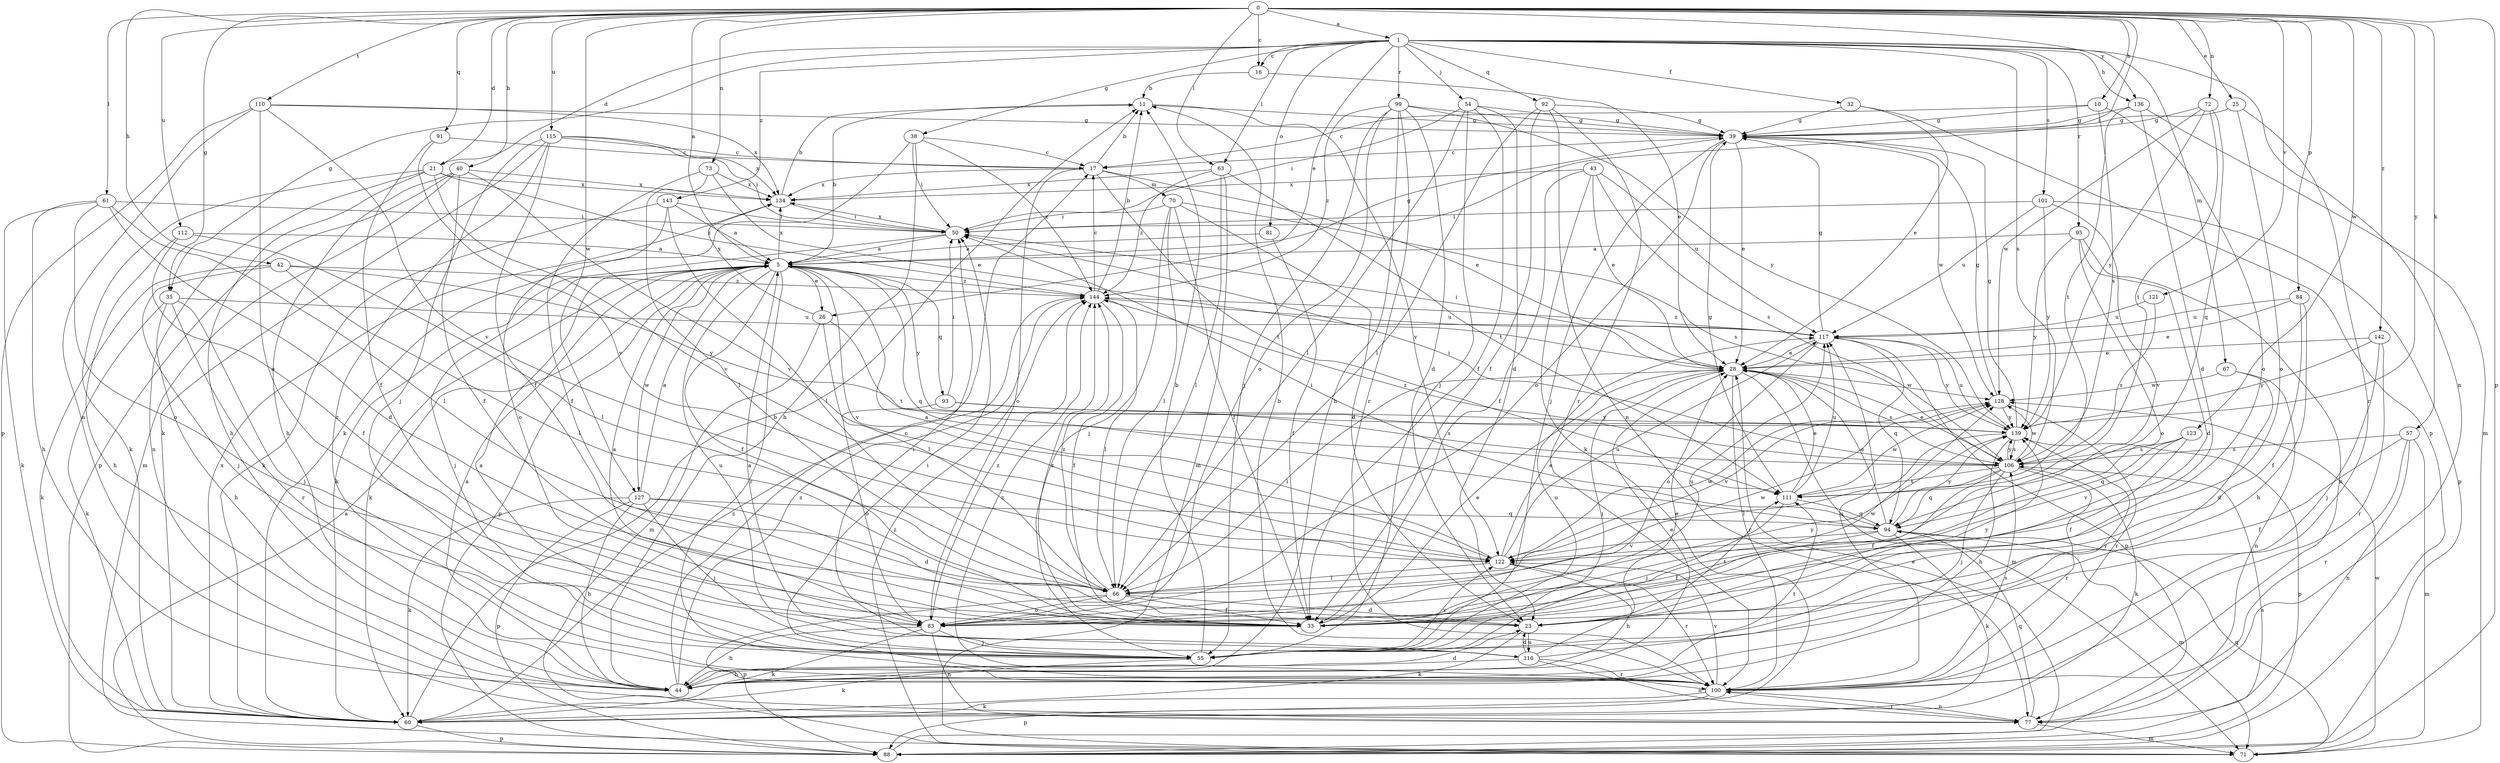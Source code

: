 strict digraph  {
0;
1;
5;
10;
11;
16;
17;
21;
23;
25;
26;
28;
32;
33;
35;
38;
39;
40;
42;
43;
44;
50;
54;
55;
57;
60;
61;
63;
66;
67;
70;
71;
72;
73;
77;
81;
83;
84;
88;
91;
92;
93;
94;
95;
99;
100;
101;
106;
110;
111;
112;
115;
116;
117;
121;
122;
123;
127;
128;
134;
136;
139;
142;
143;
144;
0 -> 1  [label=a];
0 -> 5  [label=a];
0 -> 10  [label=b];
0 -> 16  [label=c];
0 -> 21  [label=d];
0 -> 25  [label=e];
0 -> 35  [label=g];
0 -> 40  [label=h];
0 -> 42  [label=h];
0 -> 50  [label=i];
0 -> 57  [label=k];
0 -> 61  [label=l];
0 -> 63  [label=l];
0 -> 72  [label=n];
0 -> 73  [label=n];
0 -> 84  [label=p];
0 -> 88  [label=p];
0 -> 91  [label=q];
0 -> 110  [label=t];
0 -> 112  [label=u];
0 -> 115  [label=u];
0 -> 121  [label=v];
0 -> 123  [label=w];
0 -> 127  [label=w];
0 -> 136  [label=y];
0 -> 139  [label=y];
0 -> 142  [label=z];
1 -> 16  [label=c];
1 -> 21  [label=d];
1 -> 26  [label=e];
1 -> 32  [label=f];
1 -> 35  [label=g];
1 -> 38  [label=g];
1 -> 54  [label=j];
1 -> 63  [label=l];
1 -> 67  [label=m];
1 -> 77  [label=n];
1 -> 81  [label=o];
1 -> 92  [label=q];
1 -> 95  [label=r];
1 -> 99  [label=r];
1 -> 101  [label=s];
1 -> 106  [label=s];
1 -> 143  [label=z];
1 -> 136  [label=h];
5 -> 11  [label=b];
5 -> 26  [label=e];
5 -> 33  [label=f];
5 -> 39  [label=g];
5 -> 55  [label=j];
5 -> 60  [label=k];
5 -> 88  [label=p];
5 -> 93  [label=q];
5 -> 94  [label=q];
5 -> 100  [label=r];
5 -> 116  [label=u];
5 -> 122  [label=v];
5 -> 127  [label=w];
5 -> 134  [label=x];
5 -> 139  [label=y];
5 -> 144  [label=z];
10 -> 17  [label=c];
10 -> 39  [label=g];
10 -> 83  [label=o];
10 -> 106  [label=s];
11 -> 39  [label=g];
11 -> 122  [label=v];
16 -> 11  [label=b];
16 -> 28  [label=e];
17 -> 11  [label=b];
17 -> 28  [label=e];
17 -> 70  [label=m];
17 -> 83  [label=o];
17 -> 111  [label=t];
17 -> 134  [label=x];
21 -> 44  [label=h];
21 -> 60  [label=k];
21 -> 77  [label=n];
21 -> 122  [label=v];
21 -> 134  [label=x];
21 -> 144  [label=z];
23 -> 60  [label=k];
23 -> 111  [label=t];
23 -> 116  [label=u];
23 -> 139  [label=y];
25 -> 39  [label=g];
25 -> 83  [label=o];
25 -> 100  [label=r];
26 -> 66  [label=l];
26 -> 71  [label=m];
26 -> 111  [label=t];
26 -> 134  [label=x];
28 -> 50  [label=i];
28 -> 55  [label=j];
28 -> 66  [label=l];
28 -> 71  [label=m];
28 -> 100  [label=r];
28 -> 106  [label=s];
28 -> 128  [label=w];
32 -> 28  [label=e];
32 -> 39  [label=g];
32 -> 88  [label=p];
33 -> 28  [label=e];
33 -> 117  [label=u];
33 -> 128  [label=w];
33 -> 144  [label=z];
35 -> 44  [label=h];
35 -> 55  [label=j];
35 -> 60  [label=k];
35 -> 100  [label=r];
35 -> 117  [label=u];
38 -> 17  [label=c];
38 -> 44  [label=h];
38 -> 50  [label=i];
38 -> 60  [label=k];
38 -> 144  [label=z];
39 -> 17  [label=c];
39 -> 28  [label=e];
39 -> 55  [label=j];
39 -> 83  [label=o];
39 -> 128  [label=w];
40 -> 33  [label=f];
40 -> 44  [label=h];
40 -> 71  [label=m];
40 -> 88  [label=p];
40 -> 122  [label=v];
40 -> 134  [label=x];
42 -> 55  [label=j];
42 -> 60  [label=k];
42 -> 66  [label=l];
42 -> 139  [label=y];
42 -> 144  [label=z];
43 -> 28  [label=e];
43 -> 33  [label=f];
43 -> 60  [label=k];
43 -> 106  [label=s];
43 -> 117  [label=u];
43 -> 134  [label=x];
44 -> 5  [label=a];
44 -> 17  [label=c];
44 -> 23  [label=d];
44 -> 28  [label=e];
44 -> 111  [label=t];
44 -> 144  [label=z];
50 -> 5  [label=a];
50 -> 60  [label=k];
50 -> 134  [label=x];
54 -> 23  [label=d];
54 -> 33  [label=f];
54 -> 39  [label=g];
54 -> 50  [label=i];
54 -> 55  [label=j];
54 -> 66  [label=l];
55 -> 5  [label=a];
55 -> 11  [label=b];
55 -> 60  [label=k];
55 -> 117  [label=u];
55 -> 122  [label=v];
57 -> 33  [label=f];
57 -> 71  [label=m];
57 -> 77  [label=n];
57 -> 100  [label=r];
57 -> 106  [label=s];
60 -> 11  [label=b];
60 -> 88  [label=p];
60 -> 134  [label=x];
60 -> 144  [label=z];
61 -> 23  [label=d];
61 -> 44  [label=h];
61 -> 50  [label=i];
61 -> 60  [label=k];
61 -> 66  [label=l];
61 -> 83  [label=o];
63 -> 66  [label=l];
63 -> 71  [label=m];
63 -> 111  [label=t];
63 -> 134  [label=x];
63 -> 144  [label=z];
66 -> 23  [label=d];
66 -> 33  [label=f];
66 -> 83  [label=o];
66 -> 88  [label=p];
66 -> 128  [label=w];
66 -> 144  [label=z];
67 -> 23  [label=d];
67 -> 77  [label=n];
67 -> 128  [label=w];
70 -> 23  [label=d];
70 -> 33  [label=f];
70 -> 50  [label=i];
70 -> 55  [label=j];
70 -> 66  [label=l];
70 -> 106  [label=s];
71 -> 94  [label=q];
71 -> 128  [label=w];
71 -> 144  [label=z];
72 -> 39  [label=g];
72 -> 94  [label=q];
72 -> 111  [label=t];
72 -> 128  [label=w];
72 -> 139  [label=y];
73 -> 28  [label=e];
73 -> 33  [label=f];
73 -> 66  [label=l];
73 -> 134  [label=x];
77 -> 71  [label=m];
77 -> 94  [label=q];
77 -> 100  [label=r];
81 -> 5  [label=a];
81 -> 33  [label=f];
83 -> 5  [label=a];
83 -> 44  [label=h];
83 -> 55  [label=j];
83 -> 60  [label=k];
83 -> 77  [label=n];
83 -> 139  [label=y];
83 -> 144  [label=z];
84 -> 28  [label=e];
84 -> 33  [label=f];
84 -> 44  [label=h];
84 -> 117  [label=u];
88 -> 5  [label=a];
88 -> 28  [label=e];
88 -> 106  [label=s];
91 -> 17  [label=c];
91 -> 33  [label=f];
91 -> 122  [label=v];
92 -> 33  [label=f];
92 -> 39  [label=g];
92 -> 66  [label=l];
92 -> 77  [label=n];
92 -> 100  [label=r];
93 -> 50  [label=i];
93 -> 83  [label=o];
93 -> 106  [label=s];
93 -> 139  [label=y];
94 -> 28  [label=e];
94 -> 33  [label=f];
94 -> 50  [label=i];
94 -> 60  [label=k];
94 -> 71  [label=m];
94 -> 122  [label=v];
94 -> 139  [label=y];
95 -> 5  [label=a];
95 -> 23  [label=d];
95 -> 77  [label=n];
95 -> 83  [label=o];
95 -> 139  [label=y];
99 -> 23  [label=d];
99 -> 39  [label=g];
99 -> 44  [label=h];
99 -> 55  [label=j];
99 -> 83  [label=o];
99 -> 100  [label=r];
99 -> 139  [label=y];
99 -> 144  [label=z];
100 -> 11  [label=b];
100 -> 50  [label=i];
100 -> 60  [label=k];
100 -> 77  [label=n];
100 -> 88  [label=p];
100 -> 106  [label=s];
100 -> 117  [label=u];
100 -> 122  [label=v];
100 -> 144  [label=z];
101 -> 50  [label=i];
101 -> 88  [label=p];
101 -> 117  [label=u];
101 -> 122  [label=v];
101 -> 139  [label=y];
106 -> 28  [label=e];
106 -> 33  [label=f];
106 -> 50  [label=i];
106 -> 55  [label=j];
106 -> 60  [label=k];
106 -> 94  [label=q];
106 -> 100  [label=r];
106 -> 111  [label=t];
106 -> 128  [label=w];
106 -> 139  [label=y];
106 -> 144  [label=z];
110 -> 39  [label=g];
110 -> 77  [label=n];
110 -> 83  [label=o];
110 -> 88  [label=p];
110 -> 122  [label=v];
110 -> 134  [label=x];
111 -> 28  [label=e];
111 -> 39  [label=g];
111 -> 55  [label=j];
111 -> 94  [label=q];
111 -> 117  [label=u];
111 -> 128  [label=w];
112 -> 5  [label=a];
112 -> 33  [label=f];
112 -> 44  [label=h];
112 -> 66  [label=l];
115 -> 17  [label=c];
115 -> 33  [label=f];
115 -> 50  [label=i];
115 -> 55  [label=j];
115 -> 60  [label=k];
115 -> 100  [label=r];
115 -> 134  [label=x];
116 -> 5  [label=a];
116 -> 23  [label=d];
116 -> 28  [label=e];
116 -> 44  [label=h];
116 -> 50  [label=i];
116 -> 77  [label=n];
116 -> 100  [label=r];
116 -> 139  [label=y];
117 -> 28  [label=e];
117 -> 39  [label=g];
117 -> 83  [label=o];
117 -> 88  [label=p];
117 -> 94  [label=q];
117 -> 139  [label=y];
117 -> 144  [label=z];
121 -> 106  [label=s];
121 -> 117  [label=u];
122 -> 5  [label=a];
122 -> 28  [label=e];
122 -> 44  [label=h];
122 -> 66  [label=l];
122 -> 100  [label=r];
122 -> 117  [label=u];
122 -> 128  [label=w];
123 -> 33  [label=f];
123 -> 94  [label=q];
123 -> 106  [label=s];
123 -> 122  [label=v];
127 -> 5  [label=a];
127 -> 23  [label=d];
127 -> 44  [label=h];
127 -> 55  [label=j];
127 -> 60  [label=k];
127 -> 88  [label=p];
127 -> 94  [label=q];
128 -> 39  [label=g];
128 -> 100  [label=r];
128 -> 122  [label=v];
128 -> 139  [label=y];
134 -> 11  [label=b];
134 -> 50  [label=i];
136 -> 23  [label=d];
136 -> 39  [label=g];
136 -> 71  [label=m];
136 -> 111  [label=t];
139 -> 39  [label=g];
139 -> 44  [label=h];
139 -> 66  [label=l];
139 -> 88  [label=p];
139 -> 106  [label=s];
139 -> 117  [label=u];
142 -> 28  [label=e];
142 -> 55  [label=j];
142 -> 100  [label=r];
142 -> 139  [label=y];
143 -> 5  [label=a];
143 -> 50  [label=i];
143 -> 60  [label=k];
143 -> 66  [label=l];
143 -> 83  [label=o];
144 -> 11  [label=b];
144 -> 17  [label=c];
144 -> 33  [label=f];
144 -> 66  [label=l];
144 -> 117  [label=u];
}
